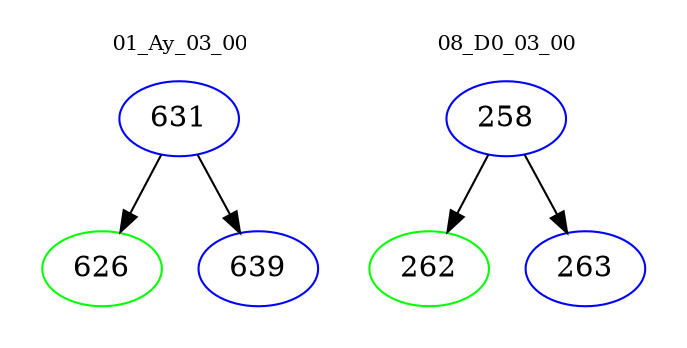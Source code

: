 digraph{
subgraph cluster_0 {
color = white
label = "01_Ay_03_00";
fontsize=10;
T0_631 [label="631", color="blue"]
T0_631 -> T0_626 [color="black"]
T0_626 [label="626", color="green"]
T0_631 -> T0_639 [color="black"]
T0_639 [label="639", color="blue"]
}
subgraph cluster_1 {
color = white
label = "08_D0_03_00";
fontsize=10;
T1_258 [label="258", color="blue"]
T1_258 -> T1_262 [color="black"]
T1_262 [label="262", color="green"]
T1_258 -> T1_263 [color="black"]
T1_263 [label="263", color="blue"]
}
}
